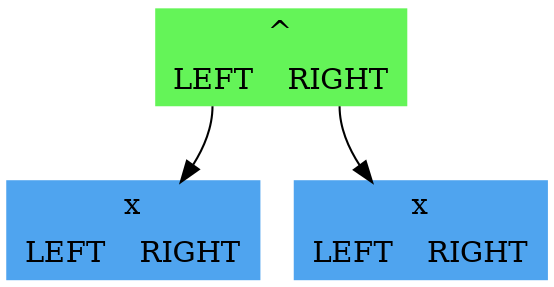 digraph data{
rankdir = TB;
node000001aa15ff00c0[ shape = record,style = filled, color = "#64f458", label = " { <f2> ^ | { <f3> LEFT | <f4> RIGHT } } "];
node000001aa15ff0080[ shape = record,style = filled, color = "#4fa4ef", penwidth = 2.0, label = " { <f2> x | { <f3> LEFT | <f4> RIGHT } } "];
node000001aa15ff00a0[ shape = record,style = filled, color = "#4fa4ef", penwidth = 2.0, label = " { <f2> x | { <f3> LEFT | <f4> RIGHT } } "];
node000001aa15ff00c0:<f3>->node000001aa15ff0080
node000001aa15ff00c0:<f4>->node000001aa15ff00a0
}
